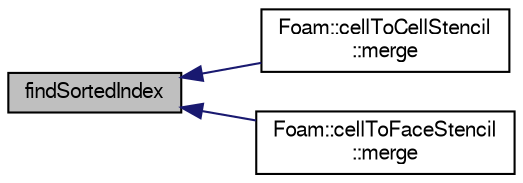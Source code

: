 digraph "findSortedIndex"
{
  bgcolor="transparent";
  edge [fontname="FreeSans",fontsize="10",labelfontname="FreeSans",labelfontsize="10"];
  node [fontname="FreeSans",fontsize="10",shape=record];
  rankdir="LR";
  Node1 [label="findSortedIndex",height=0.2,width=0.4,color="black", fillcolor="grey75", style="filled" fontcolor="black"];
  Node1 -> Node2 [dir="back",color="midnightblue",fontsize="10",style="solid",fontname="FreeSans"];
  Node2 [label="Foam::cellToCellStencil\l::merge",height=0.2,width=0.4,color="black",URL="$a00227.html#aba0dd4e0a59e870bd159bffec78c2ef2",tooltip="Merge two lists. "];
  Node1 -> Node3 [dir="back",color="midnightblue",fontsize="10",style="solid",fontname="FreeSans"];
  Node3 [label="Foam::cellToFaceStencil\l::merge",height=0.2,width=0.4,color="black",URL="$a00229.html#aba0dd4e0a59e870bd159bffec78c2ef2",tooltip="Merge two lists. "];
}
